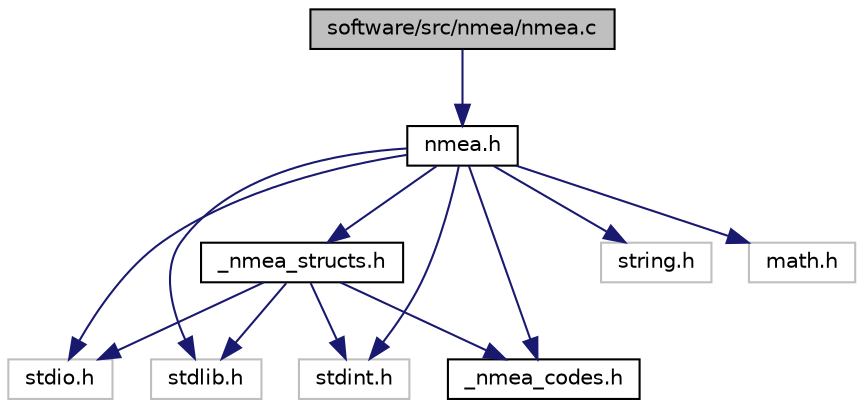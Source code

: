 digraph "software/src/nmea/nmea.c"
{
 // LATEX_PDF_SIZE
  edge [fontname="Helvetica",fontsize="10",labelfontname="Helvetica",labelfontsize="10"];
  node [fontname="Helvetica",fontsize="10",shape=record];
  Node1 [label="software/src/nmea/nmea.c",height=0.2,width=0.4,color="black", fillcolor="grey75", style="filled", fontcolor="black",tooltip="NMEA 0183 protocol messages parser source."];
  Node1 -> Node2 [color="midnightblue",fontsize="10",style="solid",fontname="Helvetica"];
  Node2 [label="nmea.h",height=0.2,width=0.4,color="black", fillcolor="white", style="filled",URL="$nmea_8h.html",tooltip="NMEA 0183 protocol messages parser interface."];
  Node2 -> Node3 [color="midnightblue",fontsize="10",style="solid",fontname="Helvetica"];
  Node3 [label="stdio.h",height=0.2,width=0.4,color="grey75", fillcolor="white", style="filled",tooltip=" "];
  Node2 -> Node4 [color="midnightblue",fontsize="10",style="solid",fontname="Helvetica"];
  Node4 [label="stdlib.h",height=0.2,width=0.4,color="grey75", fillcolor="white", style="filled",tooltip=" "];
  Node2 -> Node5 [color="midnightblue",fontsize="10",style="solid",fontname="Helvetica"];
  Node5 [label="stdint.h",height=0.2,width=0.4,color="grey75", fillcolor="white", style="filled",tooltip=" "];
  Node2 -> Node6 [color="midnightblue",fontsize="10",style="solid",fontname="Helvetica"];
  Node6 [label="string.h",height=0.2,width=0.4,color="grey75", fillcolor="white", style="filled",tooltip=" "];
  Node2 -> Node7 [color="midnightblue",fontsize="10",style="solid",fontname="Helvetica"];
  Node7 [label="math.h",height=0.2,width=0.4,color="grey75", fillcolor="white", style="filled",tooltip=" "];
  Node2 -> Node8 [color="midnightblue",fontsize="10",style="solid",fontname="Helvetica"];
  Node8 [label="_nmea_codes.h",height=0.2,width=0.4,color="black", fillcolor="white", style="filled",URL="$__nmea__codes_8h.html",tooltip="NMEA Messages Sentences factors' codes."];
  Node2 -> Node9 [color="midnightblue",fontsize="10",style="solid",fontname="Helvetica"];
  Node9 [label="_nmea_structs.h",height=0.2,width=0.4,color="black", fillcolor="white", style="filled",URL="$__nmea__structs_8h.html",tooltip="NMEA Messages abstract data structures representations."];
  Node9 -> Node3 [color="midnightblue",fontsize="10",style="solid",fontname="Helvetica"];
  Node9 -> Node4 [color="midnightblue",fontsize="10",style="solid",fontname="Helvetica"];
  Node9 -> Node5 [color="midnightblue",fontsize="10",style="solid",fontname="Helvetica"];
  Node9 -> Node8 [color="midnightblue",fontsize="10",style="solid",fontname="Helvetica"];
}

